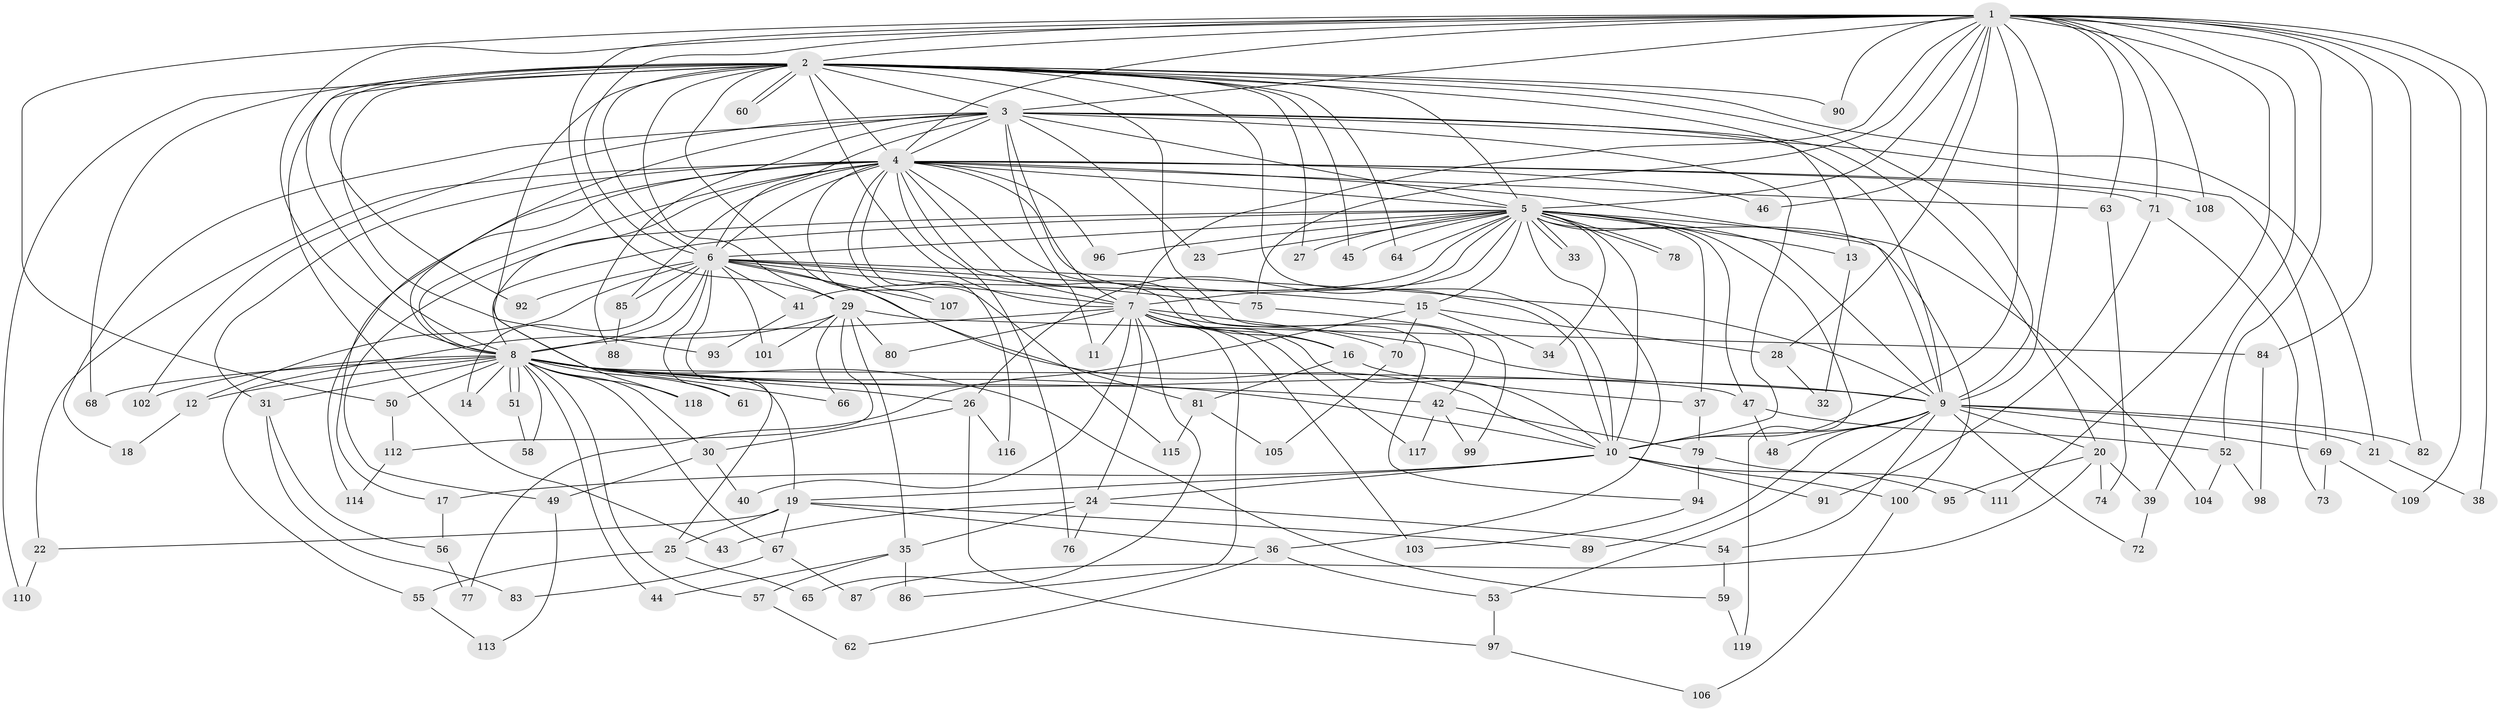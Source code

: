 // coarse degree distribution, {17: 0.01694915254237288, 26: 0.01694915254237288, 12: 0.03389830508474576, 20: 0.01694915254237288, 24: 0.01694915254237288, 15: 0.03389830508474576, 25: 0.01694915254237288, 3: 0.23728813559322035, 2: 0.423728813559322, 6: 0.03389830508474576, 10: 0.01694915254237288, 5: 0.06779661016949153, 4: 0.06779661016949153}
// Generated by graph-tools (version 1.1) at 2025/17/03/04/25 18:17:24]
// undirected, 119 vertices, 263 edges
graph export_dot {
graph [start="1"]
  node [color=gray90,style=filled];
  1;
  2;
  3;
  4;
  5;
  6;
  7;
  8;
  9;
  10;
  11;
  12;
  13;
  14;
  15;
  16;
  17;
  18;
  19;
  20;
  21;
  22;
  23;
  24;
  25;
  26;
  27;
  28;
  29;
  30;
  31;
  32;
  33;
  34;
  35;
  36;
  37;
  38;
  39;
  40;
  41;
  42;
  43;
  44;
  45;
  46;
  47;
  48;
  49;
  50;
  51;
  52;
  53;
  54;
  55;
  56;
  57;
  58;
  59;
  60;
  61;
  62;
  63;
  64;
  65;
  66;
  67;
  68;
  69;
  70;
  71;
  72;
  73;
  74;
  75;
  76;
  77;
  78;
  79;
  80;
  81;
  82;
  83;
  84;
  85;
  86;
  87;
  88;
  89;
  90;
  91;
  92;
  93;
  94;
  95;
  96;
  97;
  98;
  99;
  100;
  101;
  102;
  103;
  104;
  105;
  106;
  107;
  108;
  109;
  110;
  111;
  112;
  113;
  114;
  115;
  116;
  117;
  118;
  119;
  1 -- 2;
  1 -- 3;
  1 -- 4;
  1 -- 5;
  1 -- 6;
  1 -- 7;
  1 -- 8;
  1 -- 9;
  1 -- 10;
  1 -- 28;
  1 -- 29;
  1 -- 38;
  1 -- 39;
  1 -- 46;
  1 -- 50;
  1 -- 52;
  1 -- 63;
  1 -- 71;
  1 -- 75;
  1 -- 82;
  1 -- 84;
  1 -- 90;
  1 -- 108;
  1 -- 109;
  1 -- 111;
  2 -- 3;
  2 -- 4;
  2 -- 5;
  2 -- 6;
  2 -- 7;
  2 -- 8;
  2 -- 9;
  2 -- 10;
  2 -- 13;
  2 -- 19;
  2 -- 21;
  2 -- 27;
  2 -- 29;
  2 -- 42;
  2 -- 43;
  2 -- 45;
  2 -- 60;
  2 -- 60;
  2 -- 64;
  2 -- 68;
  2 -- 81;
  2 -- 90;
  2 -- 92;
  2 -- 93;
  2 -- 110;
  3 -- 4;
  3 -- 5;
  3 -- 6;
  3 -- 7;
  3 -- 8;
  3 -- 9;
  3 -- 10;
  3 -- 11;
  3 -- 18;
  3 -- 20;
  3 -- 23;
  3 -- 69;
  3 -- 88;
  3 -- 102;
  4 -- 5;
  4 -- 6;
  4 -- 7;
  4 -- 8;
  4 -- 9;
  4 -- 10;
  4 -- 16;
  4 -- 17;
  4 -- 22;
  4 -- 31;
  4 -- 46;
  4 -- 63;
  4 -- 71;
  4 -- 76;
  4 -- 85;
  4 -- 94;
  4 -- 96;
  4 -- 107;
  4 -- 108;
  4 -- 114;
  4 -- 115;
  4 -- 116;
  4 -- 118;
  5 -- 6;
  5 -- 7;
  5 -- 8;
  5 -- 9;
  5 -- 10;
  5 -- 13;
  5 -- 15;
  5 -- 23;
  5 -- 26;
  5 -- 27;
  5 -- 33;
  5 -- 33;
  5 -- 34;
  5 -- 36;
  5 -- 37;
  5 -- 41;
  5 -- 45;
  5 -- 47;
  5 -- 49;
  5 -- 64;
  5 -- 78;
  5 -- 78;
  5 -- 96;
  5 -- 100;
  5 -- 104;
  5 -- 119;
  6 -- 7;
  6 -- 8;
  6 -- 9;
  6 -- 10;
  6 -- 12;
  6 -- 14;
  6 -- 15;
  6 -- 25;
  6 -- 41;
  6 -- 61;
  6 -- 75;
  6 -- 85;
  6 -- 92;
  6 -- 101;
  6 -- 107;
  7 -- 8;
  7 -- 9;
  7 -- 10;
  7 -- 11;
  7 -- 16;
  7 -- 24;
  7 -- 40;
  7 -- 65;
  7 -- 70;
  7 -- 80;
  7 -- 86;
  7 -- 103;
  7 -- 117;
  8 -- 9;
  8 -- 10;
  8 -- 12;
  8 -- 14;
  8 -- 26;
  8 -- 30;
  8 -- 31;
  8 -- 42;
  8 -- 44;
  8 -- 47;
  8 -- 50;
  8 -- 51;
  8 -- 51;
  8 -- 57;
  8 -- 58;
  8 -- 59;
  8 -- 61;
  8 -- 66;
  8 -- 67;
  8 -- 68;
  8 -- 102;
  8 -- 118;
  9 -- 10;
  9 -- 20;
  9 -- 21;
  9 -- 48;
  9 -- 53;
  9 -- 54;
  9 -- 69;
  9 -- 72;
  9 -- 82;
  9 -- 89;
  10 -- 17;
  10 -- 19;
  10 -- 24;
  10 -- 91;
  10 -- 95;
  10 -- 100;
  12 -- 18;
  13 -- 32;
  15 -- 28;
  15 -- 34;
  15 -- 70;
  15 -- 77;
  16 -- 37;
  16 -- 81;
  17 -- 56;
  19 -- 22;
  19 -- 25;
  19 -- 36;
  19 -- 67;
  19 -- 89;
  20 -- 39;
  20 -- 74;
  20 -- 87;
  20 -- 95;
  21 -- 38;
  22 -- 110;
  24 -- 35;
  24 -- 43;
  24 -- 54;
  24 -- 76;
  25 -- 55;
  25 -- 65;
  26 -- 30;
  26 -- 97;
  26 -- 116;
  28 -- 32;
  29 -- 35;
  29 -- 55;
  29 -- 66;
  29 -- 80;
  29 -- 84;
  29 -- 101;
  29 -- 112;
  30 -- 40;
  30 -- 49;
  31 -- 56;
  31 -- 83;
  35 -- 44;
  35 -- 57;
  35 -- 86;
  36 -- 53;
  36 -- 62;
  37 -- 79;
  39 -- 72;
  41 -- 93;
  42 -- 79;
  42 -- 99;
  42 -- 117;
  47 -- 48;
  47 -- 52;
  49 -- 113;
  50 -- 112;
  51 -- 58;
  52 -- 98;
  52 -- 104;
  53 -- 97;
  54 -- 59;
  55 -- 113;
  56 -- 77;
  57 -- 62;
  59 -- 119;
  63 -- 74;
  67 -- 83;
  67 -- 87;
  69 -- 73;
  69 -- 109;
  70 -- 105;
  71 -- 73;
  71 -- 91;
  75 -- 99;
  79 -- 94;
  79 -- 111;
  81 -- 105;
  81 -- 115;
  84 -- 98;
  85 -- 88;
  94 -- 103;
  97 -- 106;
  100 -- 106;
  112 -- 114;
}
